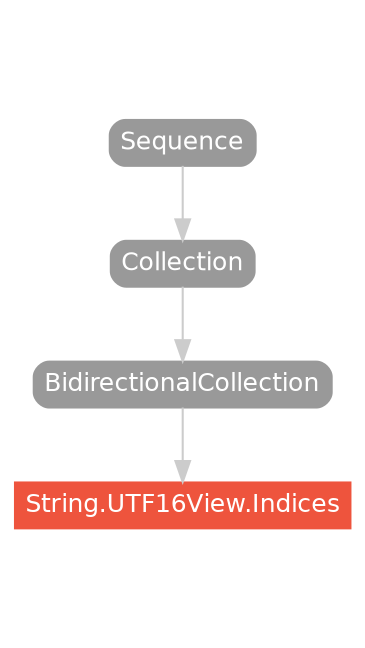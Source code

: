 strict digraph "String.UTF16View.Indices - Type Hierarchy - SwiftDoc.org" {
    pad="0.1,0.8"
    node [shape=box, style="filled,rounded", color="#999999", fillcolor="#999999", fontcolor=white, fontname=Helvetica, fontnames="Helvetica,sansserif", fontsize=12, margin="0.07,0.05", height="0.3"]
    edge [color="#cccccc"]
    "BidirectionalCollection" [URL="/protocol/BidirectionalCollection/hierarchy/"]
    "Collection" [URL="/protocol/Collection/hierarchy/"]
    "Sequence" [URL="/protocol/Sequence/hierarchy/"]
    "String.UTF16View.Indices" [URL="/type/String.UTF16View.Indices/", style="filled", fillcolor="#ee543d", color="#ee543d"]    "BidirectionalCollection" -> "String.UTF16View.Indices"
    "Collection" -> "BidirectionalCollection"
    "Sequence" -> "Collection"
    subgraph Types {
        rank = max; "String.UTF16View.Indices";
    }
}